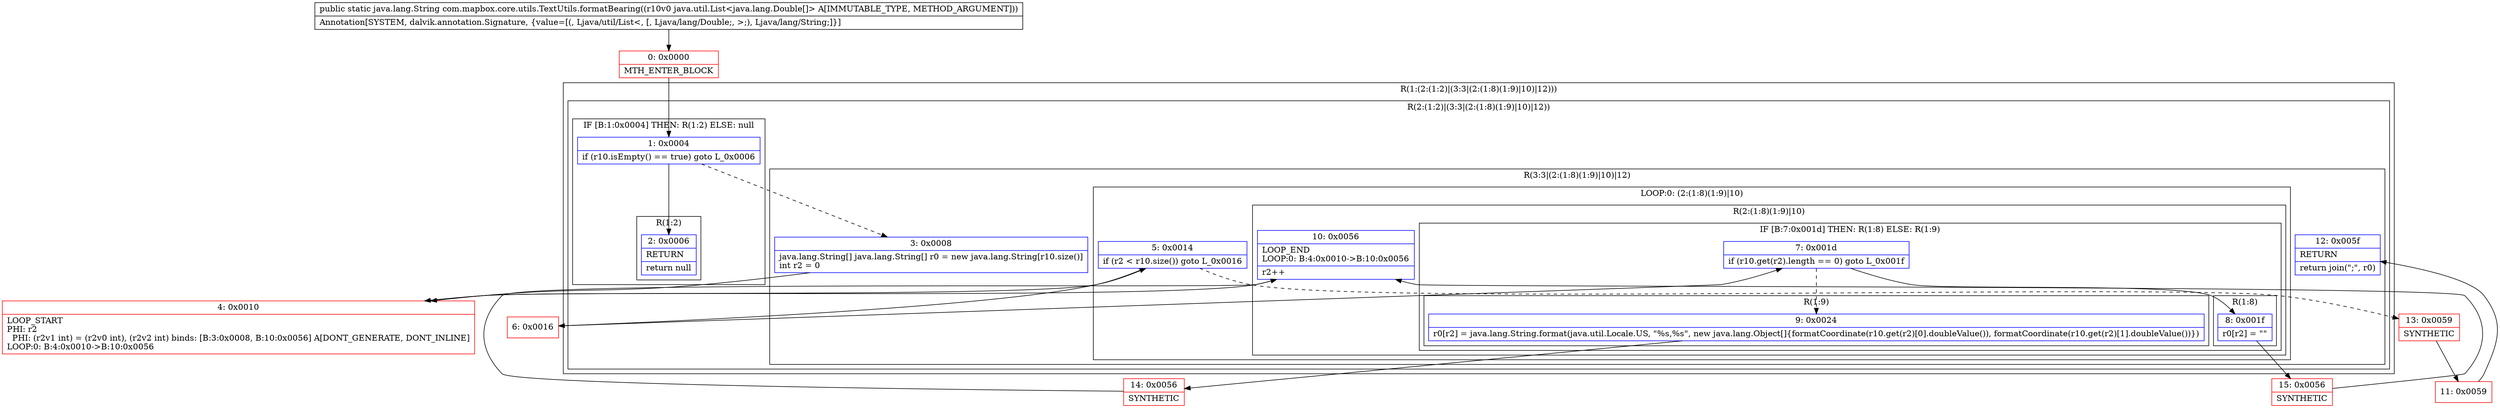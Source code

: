 digraph "CFG forcom.mapbox.core.utils.TextUtils.formatBearing(Ljava\/util\/List;)Ljava\/lang\/String;" {
subgraph cluster_Region_655052159 {
label = "R(1:(2:(1:2)|(3:3|(2:(1:8)(1:9)|10)|12)))";
node [shape=record,color=blue];
subgraph cluster_Region_1547707416 {
label = "R(2:(1:2)|(3:3|(2:(1:8)(1:9)|10)|12))";
node [shape=record,color=blue];
subgraph cluster_IfRegion_1883980609 {
label = "IF [B:1:0x0004] THEN: R(1:2) ELSE: null";
node [shape=record,color=blue];
Node_1 [shape=record,label="{1\:\ 0x0004|if (r10.isEmpty() == true) goto L_0x0006\l}"];
subgraph cluster_Region_521153091 {
label = "R(1:2)";
node [shape=record,color=blue];
Node_2 [shape=record,label="{2\:\ 0x0006|RETURN\l|return null\l}"];
}
}
subgraph cluster_Region_526359136 {
label = "R(3:3|(2:(1:8)(1:9)|10)|12)";
node [shape=record,color=blue];
Node_3 [shape=record,label="{3\:\ 0x0008|java.lang.String[] java.lang.String[] r0 = new java.lang.String[r10.size()]\lint r2 = 0\l}"];
subgraph cluster_LoopRegion_409265813 {
label = "LOOP:0: (2:(1:8)(1:9)|10)";
node [shape=record,color=blue];
Node_5 [shape=record,label="{5\:\ 0x0014|if (r2 \< r10.size()) goto L_0x0016\l}"];
subgraph cluster_Region_2072769379 {
label = "R(2:(1:8)(1:9)|10)";
node [shape=record,color=blue];
subgraph cluster_IfRegion_451515897 {
label = "IF [B:7:0x001d] THEN: R(1:8) ELSE: R(1:9)";
node [shape=record,color=blue];
Node_7 [shape=record,label="{7\:\ 0x001d|if (r10.get(r2).length == 0) goto L_0x001f\l}"];
subgraph cluster_Region_1511481985 {
label = "R(1:8)";
node [shape=record,color=blue];
Node_8 [shape=record,label="{8\:\ 0x001f|r0[r2] = \"\"\l}"];
}
subgraph cluster_Region_805975650 {
label = "R(1:9)";
node [shape=record,color=blue];
Node_9 [shape=record,label="{9\:\ 0x0024|r0[r2] = java.lang.String.format(java.util.Locale.US, \"%s,%s\", new java.lang.Object[]\{formatCoordinate(r10.get(r2)[0].doubleValue()), formatCoordinate(r10.get(r2)[1].doubleValue())\})\l}"];
}
}
Node_10 [shape=record,label="{10\:\ 0x0056|LOOP_END\lLOOP:0: B:4:0x0010\-\>B:10:0x0056\l|r2++\l}"];
}
}
Node_12 [shape=record,label="{12\:\ 0x005f|RETURN\l|return join(\";\", r0)\l}"];
}
}
}
Node_0 [shape=record,color=red,label="{0\:\ 0x0000|MTH_ENTER_BLOCK\l}"];
Node_4 [shape=record,color=red,label="{4\:\ 0x0010|LOOP_START\lPHI: r2 \l  PHI: (r2v1 int) = (r2v0 int), (r2v2 int) binds: [B:3:0x0008, B:10:0x0056] A[DONT_GENERATE, DONT_INLINE]\lLOOP:0: B:4:0x0010\-\>B:10:0x0056\l}"];
Node_6 [shape=record,color=red,label="{6\:\ 0x0016}"];
Node_11 [shape=record,color=red,label="{11\:\ 0x0059}"];
Node_13 [shape=record,color=red,label="{13\:\ 0x0059|SYNTHETIC\l}"];
Node_14 [shape=record,color=red,label="{14\:\ 0x0056|SYNTHETIC\l}"];
Node_15 [shape=record,color=red,label="{15\:\ 0x0056|SYNTHETIC\l}"];
MethodNode[shape=record,label="{public static java.lang.String com.mapbox.core.utils.TextUtils.formatBearing((r10v0 java.util.List\<java.lang.Double[]\> A[IMMUTABLE_TYPE, METHOD_ARGUMENT]))  | Annotation[SYSTEM, dalvik.annotation.Signature, \{value=[(, Ljava\/util\/List\<, [, Ljava\/lang\/Double;, \>;), Ljava\/lang\/String;]\}]\l}"];
MethodNode -> Node_0;
Node_1 -> Node_2;
Node_1 -> Node_3[style=dashed];
Node_3 -> Node_4;
Node_5 -> Node_6;
Node_5 -> Node_13[style=dashed];
Node_7 -> Node_8;
Node_7 -> Node_9[style=dashed];
Node_8 -> Node_15;
Node_9 -> Node_14;
Node_10 -> Node_4;
Node_0 -> Node_1;
Node_4 -> Node_5;
Node_6 -> Node_7;
Node_11 -> Node_12;
Node_13 -> Node_11;
Node_14 -> Node_10;
Node_15 -> Node_10;
}

